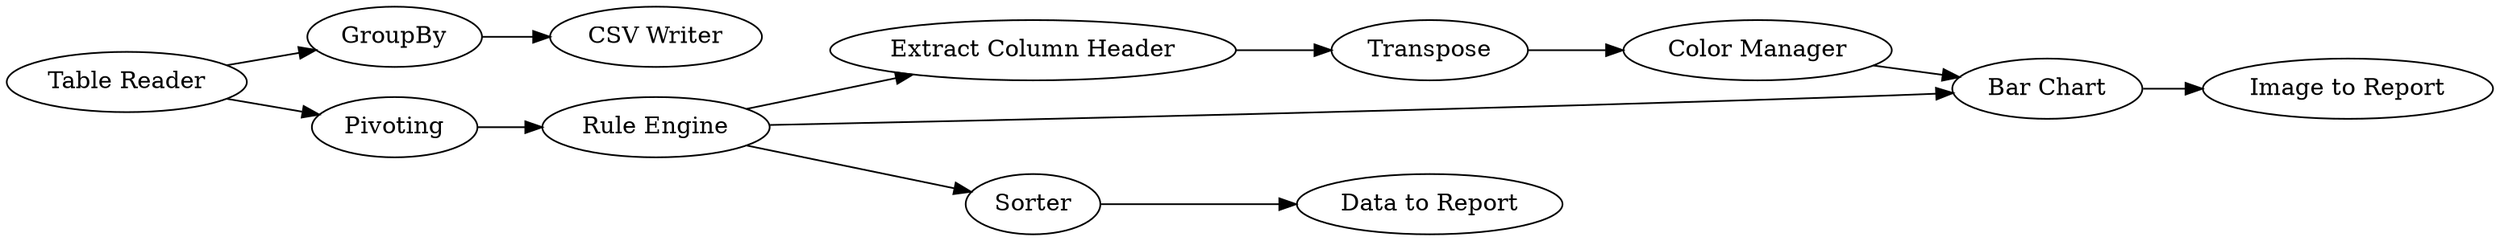 digraph {
	"-233770412852446213_12" [label="Rule Engine"]
	"-233770412852446213_8" [label="Extract Column Header"]
	"-233770412852446213_13" [label="Table Reader"]
	"-233770412852446213_16" [label=GroupBy]
	"-233770412852446213_7" [label="Bar Chart"]
	"-233770412852446213_4" [label=Sorter]
	"-233770412852446213_11" [label="Data to Report"]
	"-233770412852446213_9" [label=Transpose]
	"-233770412852446213_10" [label="Image to Report"]
	"-233770412852446213_2" [label=Pivoting]
	"-233770412852446213_15" [label="CSV Writer"]
	"-233770412852446213_6" [label="Color Manager"]
	"-233770412852446213_16" -> "-233770412852446213_15"
	"-233770412852446213_9" -> "-233770412852446213_6"
	"-233770412852446213_8" -> "-233770412852446213_9"
	"-233770412852446213_6" -> "-233770412852446213_7"
	"-233770412852446213_7" -> "-233770412852446213_10"
	"-233770412852446213_12" -> "-233770412852446213_7"
	"-233770412852446213_13" -> "-233770412852446213_16"
	"-233770412852446213_4" -> "-233770412852446213_11"
	"-233770412852446213_12" -> "-233770412852446213_4"
	"-233770412852446213_13" -> "-233770412852446213_2"
	"-233770412852446213_12" -> "-233770412852446213_8"
	"-233770412852446213_2" -> "-233770412852446213_12"
	rankdir=LR
}
